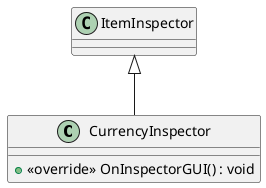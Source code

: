 @startuml
class CurrencyInspector {
    + <<override>> OnInspectorGUI() : void
}
ItemInspector <|-- CurrencyInspector
@enduml
